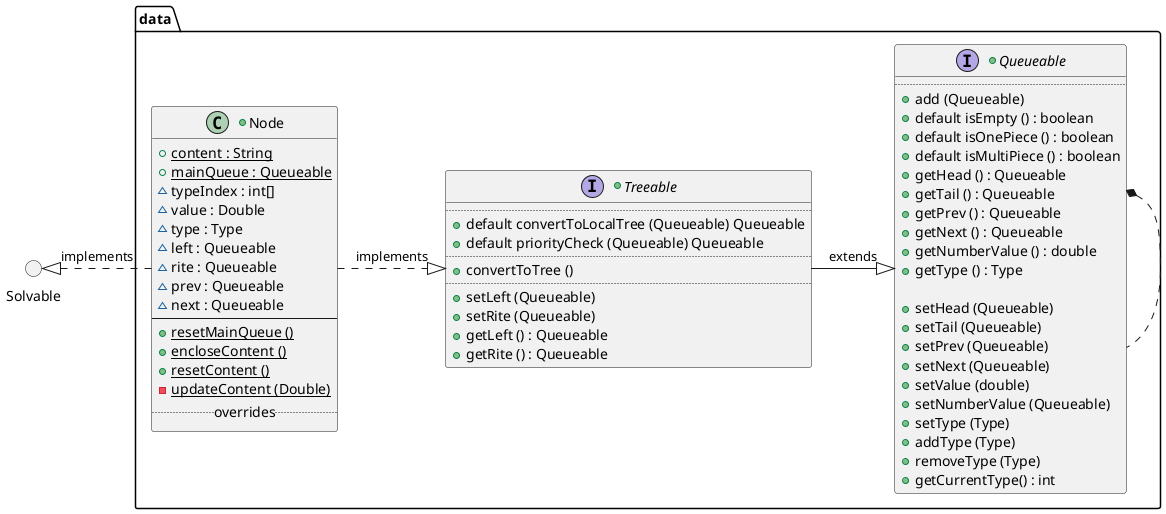 @startuml

    () Solvable
'    () Parsable

package data {

    +interface Queueable {
        ..
            +{method} add (Queueable)
            +{method} default isEmpty () : boolean
            +{method} default isOnePiece () : boolean
            +{method} default isMultiPiece () : boolean
            +{method} getHead () : Queueable
            +{method} getTail () : Queueable
            +{method} getPrev () : Queueable
            +{method} getNext () : Queueable
            +{method} getNumberValue () : double
            +{method} getType () : Type

            +{method} setHead (Queueable)
            +{method} setTail (Queueable)
            +{method} setPrev (Queueable)
            +{method} setNext (Queueable)
            +{method} setValue (double)
            +{method} setNumberValue (Queueable)
            +{method} setType (Type)
            +{method} addType (Type)
            +{method} removeType (Type)
            +{method} getCurrentType() : int
    }

    +interface Treeable {
        ..
            + {method} default convertToLocalTree (Queueable) Queueable
            + {method} default priorityCheck (Queueable) Queueable
        ..
            + {method} convertToTree ()
        ..
            + {method} setLeft (Queueable)
            + {method} setRite (Queueable)
            + {method} getLeft () : Queueable
            + {method} getRite () : Queueable
    }

    +class Node {
            + {field} {static} content : String
            + {field} {static} mainQueue : Queueable
            ~ {field} typeIndex : int[]
            ~ {field} value : Double
            ~ {field} type : Type
            ~ {field} left : Queueable
            ~ {field} rite : Queueable
            ~ {field} prev : Queueable
            ~ {field} next : Queueable
        --
            + {method} {static} resetMainQueue ()
            + {method} {static} encloseContent ()
            + {method} {static} resetContent ()
            - {method} {static} updateContent (Double)
        ..overrides..
    }
}

        Queueable   .up.*    Queueable
        Queueable <|-left- Treeable : extends
        Treeable <|.left. Node : implements

        Node .left.|>  Solvable : implements

@enduml